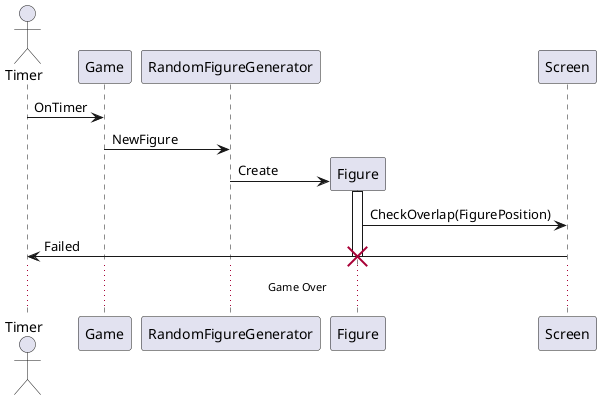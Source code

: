 @startuml
actor Timer

Timer -> Game : OnTimer
Game -> RandomFigureGenerator : NewFigure
create Figure
  RandomFigureGenerator -> Figure : Create

  activate Figure
  Figure -> Screen : CheckOverlap(FigurePosition)
  Screen -> Timer : Failed
destroy Figure

...Game Over...

@enduml